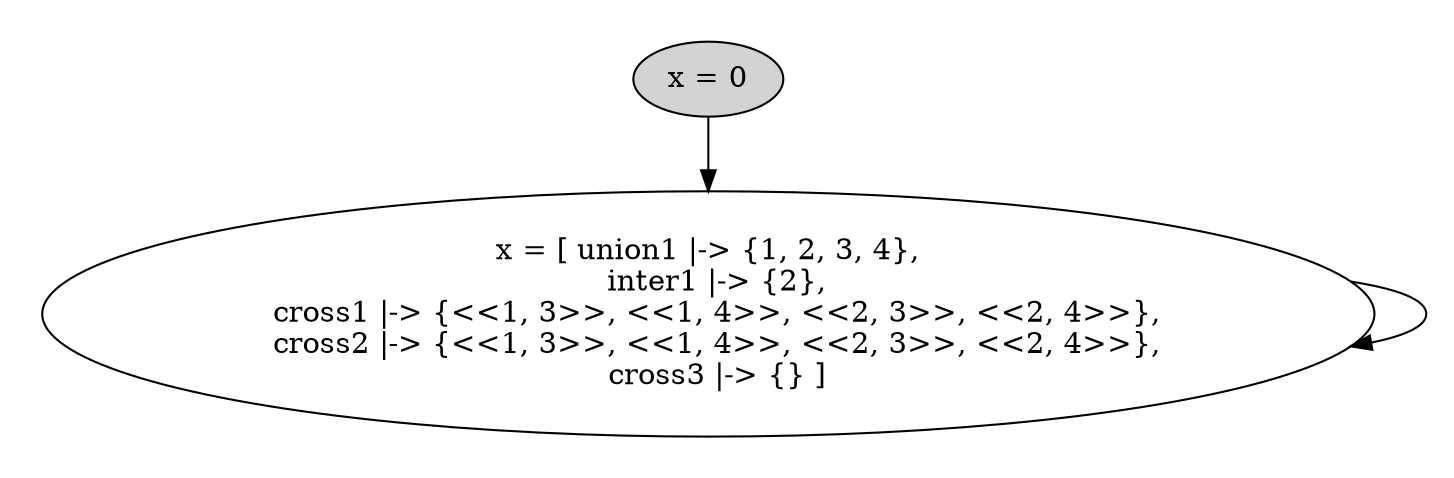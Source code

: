 strict digraph DiskGraph {
nodesep=0.35;
subgraph cluster_graph {
color="white";
8132692779957249086 [label="x = 0",style = filled]
8132692779957249086 -> 7780852078374794930 [label="",color="black",fontcolor="black"];
7780852078374794930 [label="x = [ union1 |-> {1, 2, 3, 4},\n  inter1 |-> {2},\n  cross1 |-> {<<1, 3>>, <<1, 4>>, <<2, 3>>, <<2, 4>>},\n  cross2 |-> {<<1, 3>>, <<1, 4>>, <<2, 3>>, <<2, 4>>},\n  cross3 |-> {} ]"];
7780852078374794930 -> 7780852078374794930 [label="",color="black",fontcolor="black"];
{rank = same; 8132692779957249086;}
{rank = same; 7780852078374794930;}
}
}